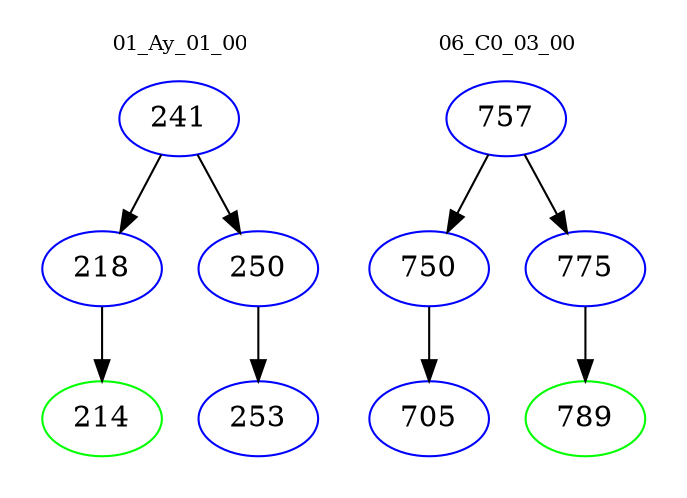 digraph{
subgraph cluster_0 {
color = white
label = "01_Ay_01_00";
fontsize=10;
T0_241 [label="241", color="blue"]
T0_241 -> T0_218 [color="black"]
T0_218 [label="218", color="blue"]
T0_218 -> T0_214 [color="black"]
T0_214 [label="214", color="green"]
T0_241 -> T0_250 [color="black"]
T0_250 [label="250", color="blue"]
T0_250 -> T0_253 [color="black"]
T0_253 [label="253", color="blue"]
}
subgraph cluster_1 {
color = white
label = "06_C0_03_00";
fontsize=10;
T1_757 [label="757", color="blue"]
T1_757 -> T1_750 [color="black"]
T1_750 [label="750", color="blue"]
T1_750 -> T1_705 [color="black"]
T1_705 [label="705", color="blue"]
T1_757 -> T1_775 [color="black"]
T1_775 [label="775", color="blue"]
T1_775 -> T1_789 [color="black"]
T1_789 [label="789", color="green"]
}
}
